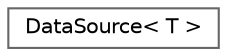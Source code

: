 digraph "Graphical Class Hierarchy"
{
 // LATEX_PDF_SIZE
  bgcolor="transparent";
  edge [fontname=Helvetica,fontsize=10,labelfontname=Helvetica,labelfontsize=10];
  node [fontname=Helvetica,fontsize=10,shape=box,height=0.2,width=0.4];
  rankdir="LR";
  Node0 [label="DataSource\< T \>",height=0.2,width=0.4,color="grey40", fillcolor="white", style="filled",URL="$class_data_source.html",tooltip="Interface for data sources."];
}

